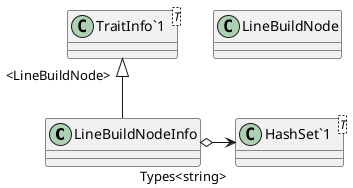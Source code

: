 @startuml
class LineBuildNodeInfo {
}
class LineBuildNode {
}
class "TraitInfo`1"<T> {
}
class "HashSet`1"<T> {
}
"TraitInfo`1" "<LineBuildNode>" <|-- LineBuildNodeInfo
LineBuildNodeInfo o-> "Types<string>" "HashSet`1"
@enduml
